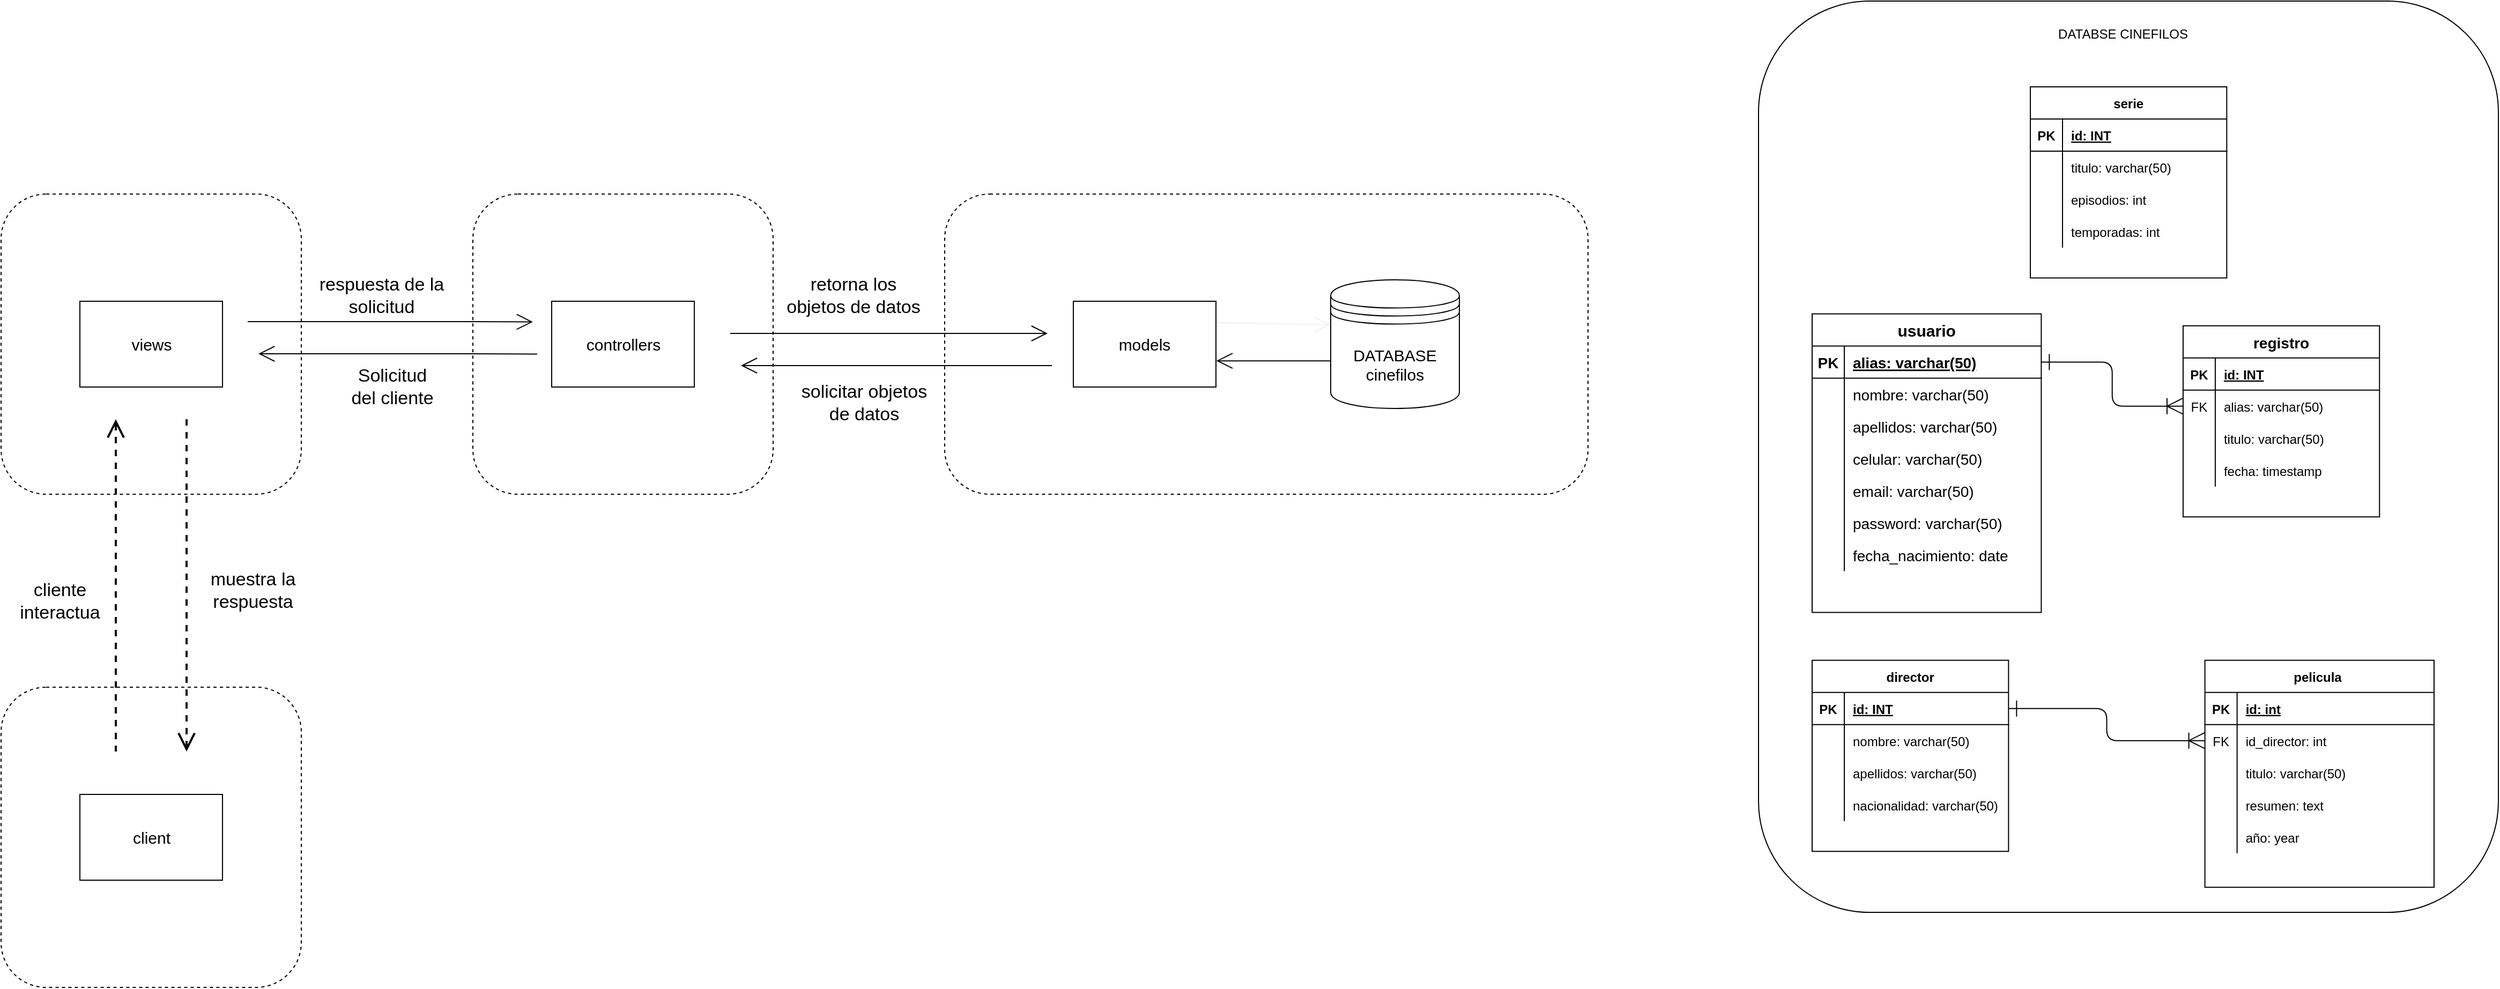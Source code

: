 <mxfile>
    <diagram id="HnGX-u9ckf2Si-pa6rKX" name="Página-1">
        <mxGraphModel dx="4304" dy="1195" grid="1" gridSize="10" guides="1" tooltips="1" connect="1" arrows="1" fold="1" page="1" pageScale="1" pageWidth="827" pageHeight="1169" math="0" shadow="0">
            <root>
                <mxCell id="0"/>
                <mxCell id="1" parent="0"/>
                <mxCell id="117" value="" style="group" parent="1" vertex="1" connectable="0">
                    <mxGeometry x="69" y="100" width="690" height="850" as="geometry"/>
                </mxCell>
                <mxCell id="115" value="" style="rounded=1;whiteSpace=wrap;html=1;" parent="117" vertex="1">
                    <mxGeometry width="690" height="850" as="geometry"/>
                </mxCell>
                <mxCell id="113" value="" style="group" parent="117" vertex="1" connectable="0">
                    <mxGeometry x="50" y="20" width="580" height="780" as="geometry"/>
                </mxCell>
                <mxCell id="109" value="" style="group" parent="113" vertex="1" connectable="0">
                    <mxGeometry y="59.999" width="580" height="746.571" as="geometry"/>
                </mxCell>
                <mxCell id="23" value="serie" style="shape=table;startSize=30;container=1;collapsible=1;childLayout=tableLayout;fixedRows=1;rowLines=0;fontStyle=1;align=center;resizeLast=1;" parent="109" vertex="1">
                    <mxGeometry x="203.509" width="183.158" height="178.286" as="geometry"/>
                </mxCell>
                <mxCell id="24" value="" style="shape=partialRectangle;collapsible=0;dropTarget=0;pointerEvents=0;fillColor=none;top=0;left=0;bottom=1;right=0;points=[[0,0.5],[1,0.5]];portConstraint=eastwest;" parent="23" vertex="1">
                    <mxGeometry y="30" width="183.158" height="30" as="geometry"/>
                </mxCell>
                <mxCell id="25" value="PK" style="shape=partialRectangle;connectable=0;fillColor=none;top=0;left=0;bottom=0;right=0;fontStyle=1;overflow=hidden;" parent="24" vertex="1">
                    <mxGeometry width="30" height="30" as="geometry"/>
                </mxCell>
                <mxCell id="26" value="id: INT" style="shape=partialRectangle;connectable=0;fillColor=none;top=0;left=0;bottom=0;right=0;align=left;spacingLeft=6;fontStyle=5;overflow=hidden;" parent="24" vertex="1">
                    <mxGeometry x="30" width="153.158" height="30" as="geometry"/>
                </mxCell>
                <mxCell id="27" value="" style="shape=partialRectangle;collapsible=0;dropTarget=0;pointerEvents=0;fillColor=none;top=0;left=0;bottom=0;right=0;points=[[0,0.5],[1,0.5]];portConstraint=eastwest;" parent="23" vertex="1">
                    <mxGeometry y="60" width="183.158" height="30" as="geometry"/>
                </mxCell>
                <mxCell id="28" value="" style="shape=partialRectangle;connectable=0;fillColor=none;top=0;left=0;bottom=0;right=0;editable=1;overflow=hidden;" parent="27" vertex="1">
                    <mxGeometry width="30" height="30" as="geometry"/>
                </mxCell>
                <mxCell id="29" value="titulo: varchar(50)" style="shape=partialRectangle;connectable=0;fillColor=none;top=0;left=0;bottom=0;right=0;align=left;spacingLeft=6;overflow=hidden;" parent="27" vertex="1">
                    <mxGeometry x="30" width="153.158" height="30" as="geometry"/>
                </mxCell>
                <mxCell id="30" value="" style="shape=partialRectangle;collapsible=0;dropTarget=0;pointerEvents=0;fillColor=none;top=0;left=0;bottom=0;right=0;points=[[0,0.5],[1,0.5]];portConstraint=eastwest;" parent="23" vertex="1">
                    <mxGeometry y="90" width="183.158" height="30" as="geometry"/>
                </mxCell>
                <mxCell id="31" value="" style="shape=partialRectangle;connectable=0;fillColor=none;top=0;left=0;bottom=0;right=0;editable=1;overflow=hidden;" parent="30" vertex="1">
                    <mxGeometry width="30" height="30" as="geometry"/>
                </mxCell>
                <mxCell id="32" value="episodios: int" style="shape=partialRectangle;connectable=0;fillColor=none;top=0;left=0;bottom=0;right=0;align=left;spacingLeft=6;overflow=hidden;" parent="30" vertex="1">
                    <mxGeometry x="30" width="153.158" height="30" as="geometry"/>
                </mxCell>
                <mxCell id="33" value="" style="shape=partialRectangle;collapsible=0;dropTarget=0;pointerEvents=0;fillColor=none;top=0;left=0;bottom=0;right=0;points=[[0,0.5],[1,0.5]];portConstraint=eastwest;" parent="23" vertex="1">
                    <mxGeometry y="120" width="183.158" height="30" as="geometry"/>
                </mxCell>
                <mxCell id="34" value="" style="shape=partialRectangle;connectable=0;fillColor=none;top=0;left=0;bottom=0;right=0;editable=1;overflow=hidden;" parent="33" vertex="1">
                    <mxGeometry width="30" height="30" as="geometry"/>
                </mxCell>
                <mxCell id="35" value="temporadas: int" style="shape=partialRectangle;connectable=0;fillColor=none;top=0;left=0;bottom=0;right=0;align=left;spacingLeft=6;overflow=hidden;" parent="33" vertex="1">
                    <mxGeometry x="30" width="153.158" height="30" as="geometry"/>
                </mxCell>
                <mxCell id="36" value="usuario" style="shape=table;startSize=30;container=1;collapsible=1;childLayout=tableLayout;fixedRows=1;rowLines=0;fontStyle=1;align=center;resizeLast=1;fontSize=15;" parent="109" vertex="1">
                    <mxGeometry y="211.714" width="213.684" height="278.571" as="geometry"/>
                </mxCell>
                <mxCell id="37" value="" style="shape=partialRectangle;collapsible=0;dropTarget=0;pointerEvents=0;fillColor=none;top=0;left=0;bottom=1;right=0;points=[[0,0.5],[1,0.5]];portConstraint=eastwest;" parent="36" vertex="1">
                    <mxGeometry y="30" width="213.684" height="30" as="geometry"/>
                </mxCell>
                <mxCell id="38" value="PK" style="shape=partialRectangle;connectable=0;fillColor=none;top=0;left=0;bottom=0;right=0;fontStyle=1;overflow=hidden;fontSize=14;" parent="37" vertex="1">
                    <mxGeometry width="30" height="30" as="geometry"/>
                </mxCell>
                <mxCell id="39" value="alias: varchar(50)" style="shape=partialRectangle;connectable=0;fillColor=none;top=0;left=0;bottom=0;right=0;align=left;spacingLeft=6;fontStyle=5;overflow=hidden;fontSize=14;" parent="37" vertex="1">
                    <mxGeometry x="30" width="183.684" height="30" as="geometry"/>
                </mxCell>
                <mxCell id="40" value="" style="shape=partialRectangle;collapsible=0;dropTarget=0;pointerEvents=0;fillColor=none;top=0;left=0;bottom=0;right=0;points=[[0,0.5],[1,0.5]];portConstraint=eastwest;" parent="36" vertex="1">
                    <mxGeometry y="60" width="213.684" height="30" as="geometry"/>
                </mxCell>
                <mxCell id="41" value="" style="shape=partialRectangle;connectable=0;fillColor=none;top=0;left=0;bottom=0;right=0;editable=1;overflow=hidden;" parent="40" vertex="1">
                    <mxGeometry width="30" height="30" as="geometry"/>
                </mxCell>
                <mxCell id="42" value="nombre: varchar(50)" style="shape=partialRectangle;connectable=0;fillColor=none;top=0;left=0;bottom=0;right=0;align=left;spacingLeft=6;overflow=hidden;fontSize=14;" parent="40" vertex="1">
                    <mxGeometry x="30" width="183.684" height="30" as="geometry"/>
                </mxCell>
                <mxCell id="43" value="" style="shape=partialRectangle;collapsible=0;dropTarget=0;pointerEvents=0;fillColor=none;top=0;left=0;bottom=0;right=0;points=[[0,0.5],[1,0.5]];portConstraint=eastwest;" parent="36" vertex="1">
                    <mxGeometry y="90" width="213.684" height="30" as="geometry"/>
                </mxCell>
                <mxCell id="44" value="" style="shape=partialRectangle;connectable=0;fillColor=none;top=0;left=0;bottom=0;right=0;editable=1;overflow=hidden;" parent="43" vertex="1">
                    <mxGeometry width="30" height="30" as="geometry"/>
                </mxCell>
                <mxCell id="45" value="apellidos: varchar(50)" style="shape=partialRectangle;connectable=0;fillColor=none;top=0;left=0;bottom=0;right=0;align=left;spacingLeft=6;overflow=hidden;fontSize=14;" parent="43" vertex="1">
                    <mxGeometry x="30" width="183.684" height="30" as="geometry"/>
                </mxCell>
                <mxCell id="46" value="" style="shape=partialRectangle;collapsible=0;dropTarget=0;pointerEvents=0;fillColor=none;top=0;left=0;bottom=0;right=0;points=[[0,0.5],[1,0.5]];portConstraint=eastwest;" parent="36" vertex="1">
                    <mxGeometry y="120" width="213.684" height="30" as="geometry"/>
                </mxCell>
                <mxCell id="47" value="" style="shape=partialRectangle;connectable=0;fillColor=none;top=0;left=0;bottom=0;right=0;editable=1;overflow=hidden;" parent="46" vertex="1">
                    <mxGeometry width="30" height="30" as="geometry"/>
                </mxCell>
                <mxCell id="48" value="celular: varchar(50)" style="shape=partialRectangle;connectable=0;fillColor=none;top=0;left=0;bottom=0;right=0;align=left;spacingLeft=6;overflow=hidden;fontSize=14;" parent="46" vertex="1">
                    <mxGeometry x="30" width="183.684" height="30" as="geometry"/>
                </mxCell>
                <mxCell id="49" value="" style="shape=partialRectangle;collapsible=0;dropTarget=0;pointerEvents=0;fillColor=none;top=0;left=0;bottom=0;right=0;points=[[0,0.5],[1,0.5]];portConstraint=eastwest;" parent="36" vertex="1">
                    <mxGeometry y="150" width="213.684" height="30" as="geometry"/>
                </mxCell>
                <mxCell id="50" value="" style="shape=partialRectangle;connectable=0;fillColor=none;top=0;left=0;bottom=0;right=0;editable=1;overflow=hidden;" parent="49" vertex="1">
                    <mxGeometry width="30" height="30" as="geometry"/>
                </mxCell>
                <mxCell id="51" value="email: varchar(50)" style="shape=partialRectangle;connectable=0;fillColor=none;top=0;left=0;bottom=0;right=0;align=left;spacingLeft=6;overflow=hidden;fontSize=14;" parent="49" vertex="1">
                    <mxGeometry x="30" width="183.684" height="30" as="geometry"/>
                </mxCell>
                <mxCell id="52" value="" style="shape=partialRectangle;collapsible=0;dropTarget=0;pointerEvents=0;fillColor=none;top=0;left=0;bottom=0;right=0;points=[[0,0.5],[1,0.5]];portConstraint=eastwest;" parent="36" vertex="1">
                    <mxGeometry y="180" width="213.684" height="30" as="geometry"/>
                </mxCell>
                <mxCell id="53" value="" style="shape=partialRectangle;connectable=0;fillColor=none;top=0;left=0;bottom=0;right=0;editable=1;overflow=hidden;" parent="52" vertex="1">
                    <mxGeometry width="30" height="30" as="geometry"/>
                </mxCell>
                <mxCell id="54" value="password: varchar(50)" style="shape=partialRectangle;connectable=0;fillColor=none;top=0;left=0;bottom=0;right=0;align=left;spacingLeft=6;overflow=hidden;fontSize=14;" parent="52" vertex="1">
                    <mxGeometry x="30" width="183.684" height="30" as="geometry"/>
                </mxCell>
                <mxCell id="55" value="" style="shape=partialRectangle;collapsible=0;dropTarget=0;pointerEvents=0;fillColor=none;top=0;left=0;bottom=0;right=0;points=[[0,0.5],[1,0.5]];portConstraint=eastwest;" parent="36" vertex="1">
                    <mxGeometry y="210" width="213.684" height="30" as="geometry"/>
                </mxCell>
                <mxCell id="56" value="" style="shape=partialRectangle;connectable=0;fillColor=none;top=0;left=0;bottom=0;right=0;editable=1;overflow=hidden;" parent="55" vertex="1">
                    <mxGeometry width="30" height="30" as="geometry"/>
                </mxCell>
                <mxCell id="57" value="fecha_nacimiento: date" style="shape=partialRectangle;connectable=0;fillColor=none;top=0;left=0;bottom=0;right=0;align=left;spacingLeft=6;overflow=hidden;fontSize=14;" parent="55" vertex="1">
                    <mxGeometry x="30" width="183.684" height="30" as="geometry"/>
                </mxCell>
                <mxCell id="58" value="registro" style="shape=table;startSize=30;container=1;collapsible=1;childLayout=tableLayout;fixedRows=1;rowLines=0;fontStyle=1;align=center;resizeLast=1;fontSize=14;" parent="109" vertex="1">
                    <mxGeometry x="345.965" y="222.857" width="183.158" height="178.286" as="geometry"/>
                </mxCell>
                <mxCell id="59" value="" style="shape=partialRectangle;collapsible=0;dropTarget=0;pointerEvents=0;fillColor=none;top=0;left=0;bottom=1;right=0;points=[[0,0.5],[1,0.5]];portConstraint=eastwest;" parent="58" vertex="1">
                    <mxGeometry y="30" width="183.158" height="30" as="geometry"/>
                </mxCell>
                <mxCell id="60" value="PK" style="shape=partialRectangle;connectable=0;fillColor=none;top=0;left=0;bottom=0;right=0;fontStyle=1;overflow=hidden;" parent="59" vertex="1">
                    <mxGeometry width="30" height="30" as="geometry"/>
                </mxCell>
                <mxCell id="61" value="id: INT" style="shape=partialRectangle;connectable=0;fillColor=none;top=0;left=0;bottom=0;right=0;align=left;spacingLeft=6;fontStyle=5;overflow=hidden;" parent="59" vertex="1">
                    <mxGeometry x="30" width="153.158" height="30" as="geometry"/>
                </mxCell>
                <mxCell id="62" value="" style="shape=partialRectangle;collapsible=0;dropTarget=0;pointerEvents=0;fillColor=none;top=0;left=0;bottom=0;right=0;points=[[0,0.5],[1,0.5]];portConstraint=eastwest;" parent="58" vertex="1">
                    <mxGeometry y="60" width="183.158" height="30" as="geometry"/>
                </mxCell>
                <mxCell id="63" value="FK" style="shape=partialRectangle;connectable=0;fillColor=none;top=0;left=0;bottom=0;right=0;editable=1;overflow=hidden;" parent="62" vertex="1">
                    <mxGeometry width="30" height="30" as="geometry"/>
                </mxCell>
                <mxCell id="64" value="alias: varchar(50)" style="shape=partialRectangle;connectable=0;fillColor=none;top=0;left=0;bottom=0;right=0;align=left;spacingLeft=6;overflow=hidden;" parent="62" vertex="1">
                    <mxGeometry x="30" width="153.158" height="30" as="geometry"/>
                </mxCell>
                <mxCell id="65" value="" style="shape=partialRectangle;collapsible=0;dropTarget=0;pointerEvents=0;fillColor=none;top=0;left=0;bottom=0;right=0;points=[[0,0.5],[1,0.5]];portConstraint=eastwest;" parent="58" vertex="1">
                    <mxGeometry y="90" width="183.158" height="30" as="geometry"/>
                </mxCell>
                <mxCell id="66" value="" style="shape=partialRectangle;connectable=0;fillColor=none;top=0;left=0;bottom=0;right=0;editable=1;overflow=hidden;" parent="65" vertex="1">
                    <mxGeometry width="30" height="30" as="geometry"/>
                </mxCell>
                <mxCell id="67" value="titulo: varchar(50)" style="shape=partialRectangle;connectable=0;fillColor=none;top=0;left=0;bottom=0;right=0;align=left;spacingLeft=6;overflow=hidden;" parent="65" vertex="1">
                    <mxGeometry x="30" width="153.158" height="30" as="geometry"/>
                </mxCell>
                <mxCell id="68" value="" style="shape=partialRectangle;collapsible=0;dropTarget=0;pointerEvents=0;fillColor=none;top=0;left=0;bottom=0;right=0;points=[[0,0.5],[1,0.5]];portConstraint=eastwest;" parent="58" vertex="1">
                    <mxGeometry y="120" width="183.158" height="30" as="geometry"/>
                </mxCell>
                <mxCell id="69" value="" style="shape=partialRectangle;connectable=0;fillColor=none;top=0;left=0;bottom=0;right=0;editable=1;overflow=hidden;" parent="68" vertex="1">
                    <mxGeometry width="30" height="30" as="geometry"/>
                </mxCell>
                <mxCell id="70" value="fecha: timestamp" style="shape=partialRectangle;connectable=0;fillColor=none;top=0;left=0;bottom=0;right=0;align=left;spacingLeft=6;overflow=hidden;" parent="68" vertex="1">
                    <mxGeometry x="30" width="153.158" height="30" as="geometry"/>
                </mxCell>
                <mxCell id="71" style="edgeStyle=orthogonalEdgeStyle;orthogonalLoop=1;jettySize=auto;html=1;entryX=0;entryY=0.5;entryDx=0;entryDy=0;endArrow=ERoneToMany;endFill=0;strokeWidth=1;rounded=1;startArrow=ERone;startFill=0;endSize=13;startSize=13;" parent="109" source="37" target="62" edge="1">
                    <mxGeometry relative="1" as="geometry"/>
                </mxCell>
                <mxCell id="72" value="pelicula " style="shape=table;startSize=30;container=1;collapsible=1;childLayout=tableLayout;fixedRows=1;rowLines=0;fontStyle=1;align=center;resizeLast=1;" parent="109" vertex="1">
                    <mxGeometry x="366.316" y="534.857" width="213.684" height="211.714" as="geometry"/>
                </mxCell>
                <mxCell id="73" value="" style="shape=partialRectangle;collapsible=0;dropTarget=0;pointerEvents=0;fillColor=none;top=0;left=0;bottom=1;right=0;points=[[0,0.5],[1,0.5]];portConstraint=eastwest;" parent="72" vertex="1">
                    <mxGeometry y="30" width="213.684" height="30" as="geometry"/>
                </mxCell>
                <mxCell id="74" value="PK" style="shape=partialRectangle;connectable=0;fillColor=none;top=0;left=0;bottom=0;right=0;fontStyle=1;overflow=hidden;" parent="73" vertex="1">
                    <mxGeometry width="30" height="30" as="geometry"/>
                </mxCell>
                <mxCell id="75" value="id: int" style="shape=partialRectangle;connectable=0;fillColor=none;top=0;left=0;bottom=0;right=0;align=left;spacingLeft=6;fontStyle=5;overflow=hidden;" parent="73" vertex="1">
                    <mxGeometry x="30" width="183.684" height="30" as="geometry"/>
                </mxCell>
                <mxCell id="76" value="" style="shape=partialRectangle;collapsible=0;dropTarget=0;pointerEvents=0;fillColor=none;top=0;left=0;bottom=0;right=0;points=[[0,0.5],[1,0.5]];portConstraint=eastwest;" parent="72" vertex="1">
                    <mxGeometry y="60" width="213.684" height="30" as="geometry"/>
                </mxCell>
                <mxCell id="77" value="FK" style="shape=partialRectangle;connectable=0;fillColor=none;top=0;left=0;bottom=0;right=0;editable=1;overflow=hidden;" parent="76" vertex="1">
                    <mxGeometry width="30" height="30" as="geometry"/>
                </mxCell>
                <mxCell id="78" value="id_director: int" style="shape=partialRectangle;connectable=0;fillColor=none;top=0;left=0;bottom=0;right=0;align=left;spacingLeft=6;overflow=hidden;" parent="76" vertex="1">
                    <mxGeometry x="30" width="183.684" height="30" as="geometry"/>
                </mxCell>
                <mxCell id="79" value="" style="shape=partialRectangle;collapsible=0;dropTarget=0;pointerEvents=0;fillColor=none;top=0;left=0;bottom=0;right=0;points=[[0,0.5],[1,0.5]];portConstraint=eastwest;" parent="72" vertex="1">
                    <mxGeometry y="90" width="213.684" height="30" as="geometry"/>
                </mxCell>
                <mxCell id="80" value="" style="shape=partialRectangle;connectable=0;fillColor=none;top=0;left=0;bottom=0;right=0;editable=1;overflow=hidden;" parent="79" vertex="1">
                    <mxGeometry width="30" height="30" as="geometry"/>
                </mxCell>
                <mxCell id="81" value="titulo: varchar(50)" style="shape=partialRectangle;connectable=0;fillColor=none;top=0;left=0;bottom=0;right=0;align=left;spacingLeft=6;overflow=hidden;" parent="79" vertex="1">
                    <mxGeometry x="30" width="183.684" height="30" as="geometry"/>
                </mxCell>
                <mxCell id="82" value="" style="shape=partialRectangle;collapsible=0;dropTarget=0;pointerEvents=0;fillColor=none;top=0;left=0;bottom=0;right=0;points=[[0,0.5],[1,0.5]];portConstraint=eastwest;" parent="72" vertex="1">
                    <mxGeometry y="120" width="213.684" height="30" as="geometry"/>
                </mxCell>
                <mxCell id="83" value="" style="shape=partialRectangle;connectable=0;fillColor=none;top=0;left=0;bottom=0;right=0;editable=1;overflow=hidden;" parent="82" vertex="1">
                    <mxGeometry width="30" height="30" as="geometry"/>
                </mxCell>
                <mxCell id="84" value="resumen: text" style="shape=partialRectangle;connectable=0;fillColor=none;top=0;left=0;bottom=0;right=0;align=left;spacingLeft=6;overflow=hidden;" parent="82" vertex="1">
                    <mxGeometry x="30" width="183.684" height="30" as="geometry"/>
                </mxCell>
                <mxCell id="85" value="" style="shape=partialRectangle;collapsible=0;dropTarget=0;pointerEvents=0;fillColor=none;top=0;left=0;bottom=0;right=0;points=[[0,0.5],[1,0.5]];portConstraint=eastwest;" parent="72" vertex="1">
                    <mxGeometry y="150" width="213.684" height="30" as="geometry"/>
                </mxCell>
                <mxCell id="86" value="" style="shape=partialRectangle;connectable=0;fillColor=none;top=0;left=0;bottom=0;right=0;editable=1;overflow=hidden;" parent="85" vertex="1">
                    <mxGeometry width="30" height="30" as="geometry"/>
                </mxCell>
                <mxCell id="87" value="año: year" style="shape=partialRectangle;connectable=0;fillColor=none;top=0;left=0;bottom=0;right=0;align=left;spacingLeft=6;overflow=hidden;" parent="85" vertex="1">
                    <mxGeometry x="30" width="183.684" height="30" as="geometry"/>
                </mxCell>
                <mxCell id="94" value="director" style="shape=table;startSize=30;container=1;collapsible=1;childLayout=tableLayout;fixedRows=1;rowLines=0;fontStyle=1;align=center;resizeLast=1;" parent="109" vertex="1">
                    <mxGeometry y="534.857" width="183.158" height="178.286" as="geometry"/>
                </mxCell>
                <mxCell id="95" value="" style="shape=partialRectangle;collapsible=0;dropTarget=0;pointerEvents=0;fillColor=none;top=0;left=0;bottom=1;right=0;points=[[0,0.5],[1,0.5]];portConstraint=eastwest;" parent="94" vertex="1">
                    <mxGeometry y="30" width="183.158" height="30" as="geometry"/>
                </mxCell>
                <mxCell id="96" value="PK" style="shape=partialRectangle;connectable=0;fillColor=none;top=0;left=0;bottom=0;right=0;fontStyle=1;overflow=hidden;" parent="95" vertex="1">
                    <mxGeometry width="30" height="30" as="geometry"/>
                </mxCell>
                <mxCell id="97" value="id: INT" style="shape=partialRectangle;connectable=0;fillColor=none;top=0;left=0;bottom=0;right=0;align=left;spacingLeft=6;fontStyle=5;overflow=hidden;" parent="95" vertex="1">
                    <mxGeometry x="30" width="153.158" height="30" as="geometry"/>
                </mxCell>
                <mxCell id="98" value="" style="shape=partialRectangle;collapsible=0;dropTarget=0;pointerEvents=0;fillColor=none;top=0;left=0;bottom=0;right=0;points=[[0,0.5],[1,0.5]];portConstraint=eastwest;" parent="94" vertex="1">
                    <mxGeometry y="60" width="183.158" height="30" as="geometry"/>
                </mxCell>
                <mxCell id="99" value="" style="shape=partialRectangle;connectable=0;fillColor=none;top=0;left=0;bottom=0;right=0;editable=1;overflow=hidden;" parent="98" vertex="1">
                    <mxGeometry width="30" height="30" as="geometry"/>
                </mxCell>
                <mxCell id="100" value="nombre: varchar(50)" style="shape=partialRectangle;connectable=0;fillColor=none;top=0;left=0;bottom=0;right=0;align=left;spacingLeft=6;overflow=hidden;" parent="98" vertex="1">
                    <mxGeometry x="30" width="153.158" height="30" as="geometry"/>
                </mxCell>
                <mxCell id="101" value="" style="shape=partialRectangle;collapsible=0;dropTarget=0;pointerEvents=0;fillColor=none;top=0;left=0;bottom=0;right=0;points=[[0,0.5],[1,0.5]];portConstraint=eastwest;" parent="94" vertex="1">
                    <mxGeometry y="90" width="183.158" height="30" as="geometry"/>
                </mxCell>
                <mxCell id="102" value="" style="shape=partialRectangle;connectable=0;fillColor=none;top=0;left=0;bottom=0;right=0;editable=1;overflow=hidden;" parent="101" vertex="1">
                    <mxGeometry width="30" height="30" as="geometry"/>
                </mxCell>
                <mxCell id="103" value="apellidos: varchar(50)" style="shape=partialRectangle;connectable=0;fillColor=none;top=0;left=0;bottom=0;right=0;align=left;spacingLeft=6;overflow=hidden;" parent="101" vertex="1">
                    <mxGeometry x="30" width="153.158" height="30" as="geometry"/>
                </mxCell>
                <mxCell id="104" value="" style="shape=partialRectangle;collapsible=0;dropTarget=0;pointerEvents=0;fillColor=none;top=0;left=0;bottom=0;right=0;points=[[0,0.5],[1,0.5]];portConstraint=eastwest;" parent="94" vertex="1">
                    <mxGeometry y="120" width="183.158" height="30" as="geometry"/>
                </mxCell>
                <mxCell id="105" value="" style="shape=partialRectangle;connectable=0;fillColor=none;top=0;left=0;bottom=0;right=0;editable=1;overflow=hidden;" parent="104" vertex="1">
                    <mxGeometry width="30" height="30" as="geometry"/>
                </mxCell>
                <mxCell id="106" value="nacionalidad: varchar(50)" style="shape=partialRectangle;connectable=0;fillColor=none;top=0;left=0;bottom=0;right=0;align=left;spacingLeft=6;overflow=hidden;" parent="104" vertex="1">
                    <mxGeometry x="30" width="153.158" height="30" as="geometry"/>
                </mxCell>
                <mxCell id="107" style="edgeStyle=orthogonalEdgeStyle;rounded=1;orthogonalLoop=1;jettySize=auto;html=1;entryX=0;entryY=0.5;entryDx=0;entryDy=0;startArrow=ERone;startFill=0;endArrow=ERoneToMany;endFill=0;strokeWidth=1;endSize=13;startSize=13;" parent="109" source="95" target="76" edge="1">
                    <mxGeometry relative="1" as="geometry"/>
                </mxCell>
                <mxCell id="112" value="DATABSE CINEFILOS" style="text;html=1;strokeColor=none;fillColor=none;align=center;verticalAlign=middle;whiteSpace=wrap;rounded=0;" parent="113" vertex="1">
                    <mxGeometry width="580" height="22.286" as="geometry"/>
                </mxCell>
                <mxCell id="184" value="" style="group" parent="1" vertex="1" connectable="0">
                    <mxGeometry x="-1570" y="280" width="1480" height="740" as="geometry"/>
                </mxCell>
                <mxCell id="122" value="" style="rounded=1;whiteSpace=wrap;html=1;dashed=1;" parent="184" vertex="1">
                    <mxGeometry x="880" width="600" height="280" as="geometry"/>
                </mxCell>
                <mxCell id="134" value="" style="group" parent="184" vertex="1" connectable="0">
                    <mxGeometry x="440" width="280" height="280" as="geometry"/>
                </mxCell>
                <mxCell id="126" value="" style="rounded=1;whiteSpace=wrap;html=1;dashed=1;" parent="134" vertex="1">
                    <mxGeometry width="280" height="280" as="geometry"/>
                </mxCell>
                <mxCell id="133" value="&lt;font style=&quot;font-size: 15px&quot;&gt;controllers&lt;/font&gt;" style="whiteSpace=wrap;html=1;align=center;" parent="134" vertex="1">
                    <mxGeometry x="73.5" y="100" width="133" height="80" as="geometry"/>
                </mxCell>
                <mxCell id="135" style="edgeStyle=orthogonalEdgeStyle;rounded=1;orthogonalLoop=1;jettySize=auto;html=1;fontSize=14;startArrow=open;startFill=0;endArrow=none;endFill=0;startSize=13;endSize=13;strokeWidth=1;" parent="184" edge="1">
                    <mxGeometry relative="1" as="geometry">
                        <mxPoint x="690" y="160" as="sourcePoint"/>
                        <mxPoint x="980" y="160" as="targetPoint"/>
                    </mxGeometry>
                </mxCell>
                <mxCell id="136" style="edgeStyle=orthogonalEdgeStyle;rounded=1;orthogonalLoop=1;jettySize=auto;html=1;fontSize=14;startArrow=none;startFill=0;endArrow=open;endFill=0;startSize=13;endSize=13;strokeWidth=1;" parent="184" edge="1">
                    <mxGeometry relative="1" as="geometry">
                        <mxPoint x="680" y="130" as="sourcePoint"/>
                        <mxPoint x="976" y="130" as="targetPoint"/>
                    </mxGeometry>
                </mxCell>
                <mxCell id="141" value="" style="group" parent="184" vertex="1" connectable="0">
                    <mxGeometry width="280" height="280" as="geometry"/>
                </mxCell>
                <mxCell id="142" value="" style="rounded=1;whiteSpace=wrap;html=1;dashed=1;" parent="141" vertex="1">
                    <mxGeometry width="280" height="280" as="geometry"/>
                </mxCell>
                <mxCell id="143" value="&lt;span style=&quot;font-size: 15px&quot;&gt;views&lt;/span&gt;" style="whiteSpace=wrap;html=1;align=center;" parent="141" vertex="1">
                    <mxGeometry x="73.5" y="100" width="133" height="80" as="geometry"/>
                </mxCell>
                <mxCell id="146" style="edgeStyle=orthogonalEdgeStyle;rounded=1;orthogonalLoop=1;jettySize=auto;html=1;fontSize=14;startArrow=none;startFill=0;endArrow=open;endFill=0;startSize=13;endSize=13;strokeWidth=1;" parent="184" edge="1">
                    <mxGeometry relative="1" as="geometry">
                        <mxPoint x="230" y="119" as="sourcePoint"/>
                        <mxPoint x="496" y="119.29" as="targetPoint"/>
                        <Array as="points">
                            <mxPoint x="430" y="119"/>
                            <mxPoint x="430" y="119"/>
                        </Array>
                    </mxGeometry>
                </mxCell>
                <mxCell id="147" style="edgeStyle=orthogonalEdgeStyle;rounded=1;orthogonalLoop=1;jettySize=auto;html=1;fontSize=14;startArrow=open;startFill=0;endArrow=none;endFill=0;startSize=13;endSize=13;strokeWidth=1;" parent="184" edge="1">
                    <mxGeometry relative="1" as="geometry">
                        <mxPoint x="240" y="149" as="sourcePoint"/>
                        <mxPoint x="500" y="149.29" as="targetPoint"/>
                        <Array as="points">
                            <mxPoint x="430" y="149"/>
                            <mxPoint x="430" y="149"/>
                        </Array>
                    </mxGeometry>
                </mxCell>
                <mxCell id="149" value="" style="group" parent="184" vertex="1" connectable="0">
                    <mxGeometry y="460" width="280" height="280" as="geometry"/>
                </mxCell>
                <mxCell id="150" value="" style="rounded=1;whiteSpace=wrap;html=1;dashed=1;" parent="149" vertex="1">
                    <mxGeometry width="280" height="280" as="geometry"/>
                </mxCell>
                <mxCell id="151" value="&lt;span style=&quot;font-size: 15px&quot;&gt;client&lt;/span&gt;" style="whiteSpace=wrap;html=1;align=center;" parent="149" vertex="1">
                    <mxGeometry x="73.5" y="100" width="133" height="80" as="geometry"/>
                </mxCell>
                <mxCell id="164" value="&lt;font style=&quot;font-size: 17px&quot;&gt;Solicitud del cliente&lt;/font&gt;" style="text;html=1;strokeColor=none;fillColor=none;align=center;verticalAlign=middle;whiteSpace=wrap;rounded=0;dashed=1;fontSize=14;horizontal=1;labelPosition=center;verticalLabelPosition=middle;rotation=0;" parent="184" vertex="1">
                    <mxGeometry x="320" y="160" width="90" height="40" as="geometry"/>
                </mxCell>
                <mxCell id="173" style="edgeStyle=orthogonalEdgeStyle;rounded=1;orthogonalLoop=1;jettySize=auto;html=1;fontSize=14;startArrow=open;startFill=0;endArrow=none;endFill=0;startSize=13;endSize=13;strokeWidth=2;dashed=1;" parent="184" edge="1">
                    <mxGeometry relative="1" as="geometry">
                        <mxPoint x="107" y="210" as="sourcePoint"/>
                        <mxPoint x="107" y="520" as="targetPoint"/>
                        <Array as="points"/>
                    </mxGeometry>
                </mxCell>
                <mxCell id="174" style="edgeStyle=orthogonalEdgeStyle;rounded=1;orthogonalLoop=1;jettySize=auto;html=1;fontSize=14;startArrow=none;startFill=0;endArrow=open;endFill=0;startSize=13;endSize=13;strokeWidth=2;dashed=1;" parent="184" edge="1">
                    <mxGeometry relative="1" as="geometry">
                        <mxPoint x="173" y="210" as="sourcePoint"/>
                        <mxPoint x="173" y="520" as="targetPoint"/>
                        <Array as="points"/>
                    </mxGeometry>
                </mxCell>
                <mxCell id="175" value="&lt;font style=&quot;font-size: 17px&quot;&gt;cliente interactua&lt;/font&gt;" style="text;html=1;strokeColor=none;fillColor=none;align=center;verticalAlign=middle;whiteSpace=wrap;rounded=0;dashed=1;fontSize=14;horizontal=1;labelPosition=center;verticalLabelPosition=middle;rotation=0;" parent="184" vertex="1">
                    <mxGeometry x="10" y="360" width="90" height="40" as="geometry"/>
                </mxCell>
                <mxCell id="177" value="&lt;span style=&quot;font-size: 17px&quot;&gt;solicitar objetos de datos&lt;/span&gt;" style="text;html=1;strokeColor=none;fillColor=none;align=center;verticalAlign=middle;whiteSpace=wrap;rounded=0;dashed=1;fontSize=14;horizontal=1;labelPosition=center;verticalLabelPosition=middle;rotation=0;" parent="184" vertex="1">
                    <mxGeometry x="740" y="160" width="130" height="70" as="geometry"/>
                </mxCell>
                <mxCell id="178" value="&lt;font style=&quot;font-size: 17px&quot;&gt;muestra la respuesta&lt;/font&gt;" style="text;html=1;strokeColor=none;fillColor=none;align=center;verticalAlign=middle;whiteSpace=wrap;rounded=0;dashed=1;fontSize=14;horizontal=1;labelPosition=center;verticalLabelPosition=middle;rotation=0;" parent="184" vertex="1">
                    <mxGeometry x="190" y="350" width="90" height="40" as="geometry"/>
                </mxCell>
                <mxCell id="110" value="&lt;font style=&quot;font-size: 15px&quot;&gt;DATABASE&lt;br&gt;cinefilos&lt;/font&gt;" style="shape=datastore;whiteSpace=wrap;html=1;" parent="184" vertex="1">
                    <mxGeometry x="1240" y="80" width="120" height="120" as="geometry"/>
                </mxCell>
                <mxCell id="181" style="edgeStyle=none;rounded=1;orthogonalLoop=1;jettySize=auto;html=1;fontSize=16;startArrow=none;startFill=0;endArrow=open;endFill=0;startSize=13;endSize=13;strokeColor=#f0f0f0;strokeWidth=1;exitX=1;exitY=0.25;exitDx=0;exitDy=0;entryX=-0.002;entryY=0.349;entryDx=0;entryDy=0;entryPerimeter=0;" parent="184" source="119" target="110" edge="1">
                    <mxGeometry relative="1" as="geometry">
                        <mxPoint x="1240" y="122" as="targetPoint"/>
                    </mxGeometry>
                </mxCell>
                <mxCell id="119" value="&lt;font style=&quot;font-size: 15px&quot;&gt;models&lt;/font&gt;" style="whiteSpace=wrap;html=1;align=center;" parent="184" vertex="1">
                    <mxGeometry x="1000" y="100" width="133" height="80" as="geometry"/>
                </mxCell>
                <mxCell id="121" style="edgeStyle=orthogonalEdgeStyle;rounded=1;orthogonalLoop=1;jettySize=auto;html=1;entryX=-0.002;entryY=0.63;entryDx=0;entryDy=0;startArrow=open;startFill=0;endArrow=none;endFill=0;startSize=13;endSize=13;strokeWidth=1;exitX=1.003;exitY=0.695;exitDx=0;exitDy=0;exitPerimeter=0;entryPerimeter=0;" parent="184" source="119" target="110" edge="1">
                    <mxGeometry x="-232" y="640" as="geometry"/>
                </mxCell>
                <mxCell id="182" value="&lt;span style=&quot;font-size: 17px&quot;&gt;retorna los objetos de datos&lt;/span&gt;" style="text;html=1;strokeColor=none;fillColor=none;align=center;verticalAlign=middle;whiteSpace=wrap;rounded=0;dashed=1;fontSize=14;horizontal=1;labelPosition=center;verticalLabelPosition=middle;rotation=0;" parent="184" vertex="1">
                    <mxGeometry x="730" y="60" width="130" height="70" as="geometry"/>
                </mxCell>
                <mxCell id="183" value="&lt;span style=&quot;font-size: 17px&quot;&gt;respuesta de la solicitud&lt;/span&gt;" style="text;html=1;strokeColor=none;fillColor=none;align=center;verticalAlign=middle;whiteSpace=wrap;rounded=0;dashed=1;fontSize=14;horizontal=1;labelPosition=center;verticalLabelPosition=middle;rotation=0;" parent="184" vertex="1">
                    <mxGeometry x="290" y="70" width="130" height="50" as="geometry"/>
                </mxCell>
            </root>
        </mxGraphModel>
    </diagram>
</mxfile>